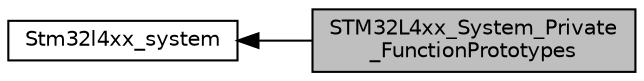 digraph "STM32L4xx_System_Private_FunctionPrototypes"
{
  edge [fontname="Helvetica",fontsize="10",labelfontname="Helvetica",labelfontsize="10"];
  node [fontname="Helvetica",fontsize="10",shape=record];
  rankdir=LR;
  Node0 [label="STM32L4xx_System_Private\l_FunctionPrototypes",height=0.2,width=0.4,color="black", fillcolor="grey75", style="filled", fontcolor="black"];
  Node1 [label="Stm32l4xx_system",height=0.2,width=0.4,color="black", fillcolor="white", style="filled",URL="$group__stm32l4xx__system.html"];
  Node1->Node0 [shape=plaintext, dir="back", style="solid"];
}
